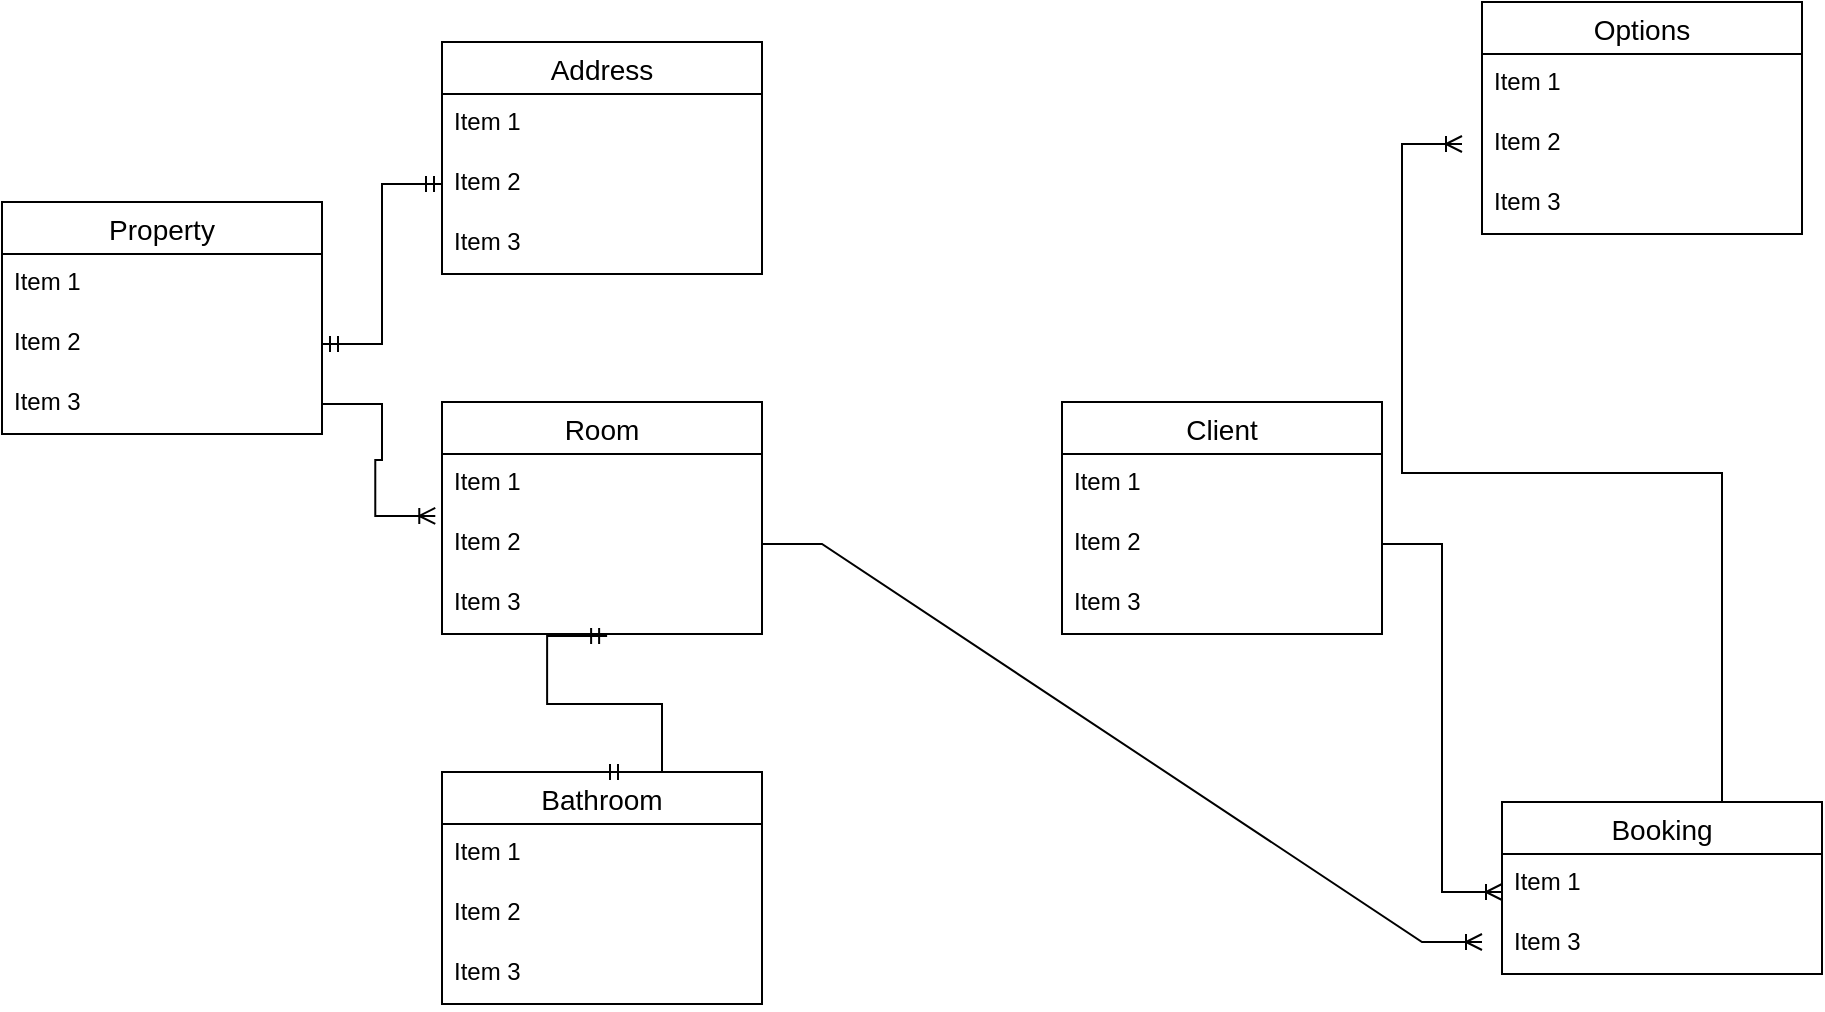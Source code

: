 <mxfile>
    <diagram name="Página-1" id="Or9wD87RA9yzhm9Do6f2">
        <mxGraphModel dx="1959" dy="800" grid="1" gridSize="10" guides="1" tooltips="1" connect="1" arrows="1" fold="1" page="1" pageScale="1" pageWidth="827" pageHeight="1169" math="0" shadow="0">
            <root>
                <mxCell id="0"/>
                <mxCell id="1" parent="0"/>
                <mxCell id="0R3fWU_Z0gOw3oKDHtPN-1" value="Client" style="swimlane;fontStyle=0;childLayout=stackLayout;horizontal=1;startSize=26;horizontalStack=0;resizeParent=1;resizeParentMax=0;resizeLast=0;collapsible=1;marginBottom=0;align=center;fontSize=14;" parent="1" vertex="1">
                    <mxGeometry x="510" y="220" width="160" height="116" as="geometry"/>
                </mxCell>
                <mxCell id="0R3fWU_Z0gOw3oKDHtPN-2" value="Item 1" style="text;strokeColor=none;fillColor=none;spacingLeft=4;spacingRight=4;overflow=hidden;rotatable=0;points=[[0,0.5],[1,0.5]];portConstraint=eastwest;fontSize=12;whiteSpace=wrap;html=1;" parent="0R3fWU_Z0gOw3oKDHtPN-1" vertex="1">
                    <mxGeometry y="26" width="160" height="30" as="geometry"/>
                </mxCell>
                <mxCell id="0R3fWU_Z0gOw3oKDHtPN-3" value="Item 2" style="text;strokeColor=none;fillColor=none;spacingLeft=4;spacingRight=4;overflow=hidden;rotatable=0;points=[[0,0.5],[1,0.5]];portConstraint=eastwest;fontSize=12;whiteSpace=wrap;html=1;" parent="0R3fWU_Z0gOw3oKDHtPN-1" vertex="1">
                    <mxGeometry y="56" width="160" height="30" as="geometry"/>
                </mxCell>
                <mxCell id="0R3fWU_Z0gOw3oKDHtPN-4" value="Item 3" style="text;strokeColor=none;fillColor=none;spacingLeft=4;spacingRight=4;overflow=hidden;rotatable=0;points=[[0,0.5],[1,0.5]];portConstraint=eastwest;fontSize=12;whiteSpace=wrap;html=1;" parent="0R3fWU_Z0gOw3oKDHtPN-1" vertex="1">
                    <mxGeometry y="86" width="160" height="30" as="geometry"/>
                </mxCell>
                <mxCell id="0R3fWU_Z0gOw3oKDHtPN-5" value="Booking" style="swimlane;fontStyle=0;childLayout=stackLayout;horizontal=1;startSize=26;horizontalStack=0;resizeParent=1;resizeParentMax=0;resizeLast=0;collapsible=1;marginBottom=0;align=center;fontSize=14;" parent="1" vertex="1">
                    <mxGeometry x="730" y="420" width="160" height="86" as="geometry"/>
                </mxCell>
                <mxCell id="0R3fWU_Z0gOw3oKDHtPN-6" value="Item 1" style="text;strokeColor=none;fillColor=none;spacingLeft=4;spacingRight=4;overflow=hidden;rotatable=0;points=[[0,0.5],[1,0.5]];portConstraint=eastwest;fontSize=12;whiteSpace=wrap;html=1;" parent="0R3fWU_Z0gOw3oKDHtPN-5" vertex="1">
                    <mxGeometry y="26" width="160" height="30" as="geometry"/>
                </mxCell>
                <mxCell id="0R3fWU_Z0gOw3oKDHtPN-8" value="Item 3" style="text;strokeColor=none;fillColor=none;spacingLeft=4;spacingRight=4;overflow=hidden;rotatable=0;points=[[0,0.5],[1,0.5]];portConstraint=eastwest;fontSize=12;whiteSpace=wrap;html=1;" parent="0R3fWU_Z0gOw3oKDHtPN-5" vertex="1">
                    <mxGeometry y="56" width="160" height="30" as="geometry"/>
                </mxCell>
                <mxCell id="0R3fWU_Z0gOw3oKDHtPN-9" value="Options" style="swimlane;fontStyle=0;childLayout=stackLayout;horizontal=1;startSize=26;horizontalStack=0;resizeParent=1;resizeParentMax=0;resizeLast=0;collapsible=1;marginBottom=0;align=center;fontSize=14;" parent="1" vertex="1">
                    <mxGeometry x="720" y="20" width="160" height="116" as="geometry"/>
                </mxCell>
                <mxCell id="0R3fWU_Z0gOw3oKDHtPN-10" value="Item 1" style="text;strokeColor=none;fillColor=none;spacingLeft=4;spacingRight=4;overflow=hidden;rotatable=0;points=[[0,0.5],[1,0.5]];portConstraint=eastwest;fontSize=12;whiteSpace=wrap;html=1;" parent="0R3fWU_Z0gOw3oKDHtPN-9" vertex="1">
                    <mxGeometry y="26" width="160" height="30" as="geometry"/>
                </mxCell>
                <mxCell id="0R3fWU_Z0gOw3oKDHtPN-11" value="Item 2" style="text;strokeColor=none;fillColor=none;spacingLeft=4;spacingRight=4;overflow=hidden;rotatable=0;points=[[0,0.5],[1,0.5]];portConstraint=eastwest;fontSize=12;whiteSpace=wrap;html=1;" parent="0R3fWU_Z0gOw3oKDHtPN-9" vertex="1">
                    <mxGeometry y="56" width="160" height="30" as="geometry"/>
                </mxCell>
                <mxCell id="0R3fWU_Z0gOw3oKDHtPN-12" value="Item 3" style="text;strokeColor=none;fillColor=none;spacingLeft=4;spacingRight=4;overflow=hidden;rotatable=0;points=[[0,0.5],[1,0.5]];portConstraint=eastwest;fontSize=12;whiteSpace=wrap;html=1;" parent="0R3fWU_Z0gOw3oKDHtPN-9" vertex="1">
                    <mxGeometry y="86" width="160" height="30" as="geometry"/>
                </mxCell>
                <mxCell id="0R3fWU_Z0gOw3oKDHtPN-17" value="Property" style="swimlane;fontStyle=0;childLayout=stackLayout;horizontal=1;startSize=26;horizontalStack=0;resizeParent=1;resizeParentMax=0;resizeLast=0;collapsible=1;marginBottom=0;align=center;fontSize=14;" parent="1" vertex="1">
                    <mxGeometry x="-20" y="120" width="160" height="116" as="geometry"/>
                </mxCell>
                <mxCell id="0R3fWU_Z0gOw3oKDHtPN-18" value="Item 1" style="text;strokeColor=none;fillColor=none;spacingLeft=4;spacingRight=4;overflow=hidden;rotatable=0;points=[[0,0.5],[1,0.5]];portConstraint=eastwest;fontSize=12;whiteSpace=wrap;html=1;" parent="0R3fWU_Z0gOw3oKDHtPN-17" vertex="1">
                    <mxGeometry y="26" width="160" height="30" as="geometry"/>
                </mxCell>
                <mxCell id="0R3fWU_Z0gOw3oKDHtPN-19" value="Item 2" style="text;strokeColor=none;fillColor=none;spacingLeft=4;spacingRight=4;overflow=hidden;rotatable=0;points=[[0,0.5],[1,0.5]];portConstraint=eastwest;fontSize=12;whiteSpace=wrap;html=1;" parent="0R3fWU_Z0gOw3oKDHtPN-17" vertex="1">
                    <mxGeometry y="56" width="160" height="30" as="geometry"/>
                </mxCell>
                <mxCell id="0R3fWU_Z0gOw3oKDHtPN-20" value="Item 3" style="text;strokeColor=none;fillColor=none;spacingLeft=4;spacingRight=4;overflow=hidden;rotatable=0;points=[[0,0.5],[1,0.5]];portConstraint=eastwest;fontSize=12;whiteSpace=wrap;html=1;" parent="0R3fWU_Z0gOw3oKDHtPN-17" vertex="1">
                    <mxGeometry y="86" width="160" height="30" as="geometry"/>
                </mxCell>
                <mxCell id="0R3fWU_Z0gOw3oKDHtPN-21" value="Address" style="swimlane;fontStyle=0;childLayout=stackLayout;horizontal=1;startSize=26;horizontalStack=0;resizeParent=1;resizeParentMax=0;resizeLast=0;collapsible=1;marginBottom=0;align=center;fontSize=14;" parent="1" vertex="1">
                    <mxGeometry x="200" y="40" width="160" height="116" as="geometry"/>
                </mxCell>
                <mxCell id="0R3fWU_Z0gOw3oKDHtPN-22" value="Item 1" style="text;strokeColor=none;fillColor=none;spacingLeft=4;spacingRight=4;overflow=hidden;rotatable=0;points=[[0,0.5],[1,0.5]];portConstraint=eastwest;fontSize=12;whiteSpace=wrap;html=1;" parent="0R3fWU_Z0gOw3oKDHtPN-21" vertex="1">
                    <mxGeometry y="26" width="160" height="30" as="geometry"/>
                </mxCell>
                <mxCell id="0R3fWU_Z0gOw3oKDHtPN-23" value="Item 2" style="text;strokeColor=none;fillColor=none;spacingLeft=4;spacingRight=4;overflow=hidden;rotatable=0;points=[[0,0.5],[1,0.5]];portConstraint=eastwest;fontSize=12;whiteSpace=wrap;html=1;" parent="0R3fWU_Z0gOw3oKDHtPN-21" vertex="1">
                    <mxGeometry y="56" width="160" height="30" as="geometry"/>
                </mxCell>
                <mxCell id="0R3fWU_Z0gOw3oKDHtPN-24" value="Item 3" style="text;strokeColor=none;fillColor=none;spacingLeft=4;spacingRight=4;overflow=hidden;rotatable=0;points=[[0,0.5],[1,0.5]];portConstraint=eastwest;fontSize=12;whiteSpace=wrap;html=1;" parent="0R3fWU_Z0gOw3oKDHtPN-21" vertex="1">
                    <mxGeometry y="86" width="160" height="30" as="geometry"/>
                </mxCell>
                <mxCell id="0R3fWU_Z0gOw3oKDHtPN-25" value="Room" style="swimlane;fontStyle=0;childLayout=stackLayout;horizontal=1;startSize=26;horizontalStack=0;resizeParent=1;resizeParentMax=0;resizeLast=0;collapsible=1;marginBottom=0;align=center;fontSize=14;" parent="1" vertex="1">
                    <mxGeometry x="200" y="220" width="160" height="116" as="geometry"/>
                </mxCell>
                <mxCell id="0R3fWU_Z0gOw3oKDHtPN-26" value="Item 1" style="text;strokeColor=none;fillColor=none;spacingLeft=4;spacingRight=4;overflow=hidden;rotatable=0;points=[[0,0.5],[1,0.5]];portConstraint=eastwest;fontSize=12;whiteSpace=wrap;html=1;" parent="0R3fWU_Z0gOw3oKDHtPN-25" vertex="1">
                    <mxGeometry y="26" width="160" height="30" as="geometry"/>
                </mxCell>
                <mxCell id="0R3fWU_Z0gOw3oKDHtPN-27" value="Item 2" style="text;strokeColor=none;fillColor=none;spacingLeft=4;spacingRight=4;overflow=hidden;rotatable=0;points=[[0,0.5],[1,0.5]];portConstraint=eastwest;fontSize=12;whiteSpace=wrap;html=1;" parent="0R3fWU_Z0gOw3oKDHtPN-25" vertex="1">
                    <mxGeometry y="56" width="160" height="30" as="geometry"/>
                </mxCell>
                <mxCell id="0R3fWU_Z0gOw3oKDHtPN-28" value="Item 3" style="text;strokeColor=none;fillColor=none;spacingLeft=4;spacingRight=4;overflow=hidden;rotatable=0;points=[[0,0.5],[1,0.5]];portConstraint=eastwest;fontSize=12;whiteSpace=wrap;html=1;" parent="0R3fWU_Z0gOw3oKDHtPN-25" vertex="1">
                    <mxGeometry y="86" width="160" height="30" as="geometry"/>
                </mxCell>
                <mxCell id="0R3fWU_Z0gOw3oKDHtPN-34" value="" style="edgeStyle=entityRelationEdgeStyle;fontSize=12;html=1;endArrow=ERmandOne;startArrow=ERmandOne;rounded=0;exitX=1;exitY=0.5;exitDx=0;exitDy=0;entryX=0;entryY=0.5;entryDx=0;entryDy=0;" parent="1" source="0R3fWU_Z0gOw3oKDHtPN-19" target="0R3fWU_Z0gOw3oKDHtPN-23" edge="1">
                    <mxGeometry width="100" height="100" relative="1" as="geometry">
                        <mxPoint x="360" y="340" as="sourcePoint"/>
                        <mxPoint x="460" y="240" as="targetPoint"/>
                    </mxGeometry>
                </mxCell>
                <mxCell id="0R3fWU_Z0gOw3oKDHtPN-38" value="" style="edgeStyle=entityRelationEdgeStyle;fontSize=12;html=1;endArrow=ERoneToMany;rounded=0;exitX=1;exitY=0.5;exitDx=0;exitDy=0;entryX=-0.021;entryY=0.033;entryDx=0;entryDy=0;entryPerimeter=0;fontStyle=1" parent="1" source="0R3fWU_Z0gOw3oKDHtPN-20" target="0R3fWU_Z0gOw3oKDHtPN-27" edge="1">
                    <mxGeometry width="100" height="100" relative="1" as="geometry">
                        <mxPoint x="90" y="350" as="sourcePoint"/>
                        <mxPoint x="190" y="250" as="targetPoint"/>
                    </mxGeometry>
                </mxCell>
                <mxCell id="0R3fWU_Z0gOw3oKDHtPN-39" value="" style="edgeStyle=entityRelationEdgeStyle;fontSize=12;html=1;endArrow=ERoneToMany;rounded=0;exitX=1;exitY=0.5;exitDx=0;exitDy=0;entryX=0;entryY=0.5;entryDx=0;entryDy=0;" parent="1" source="0R3fWU_Z0gOw3oKDHtPN-3" edge="1">
                    <mxGeometry width="100" height="100" relative="1" as="geometry">
                        <mxPoint x="670" y="291" as="sourcePoint"/>
                        <mxPoint x="730" y="465" as="targetPoint"/>
                    </mxGeometry>
                </mxCell>
                <mxCell id="0R3fWU_Z0gOw3oKDHtPN-40" value="" style="edgeStyle=entityRelationEdgeStyle;fontSize=12;html=1;endArrow=ERoneToMany;rounded=0;exitX=0.5;exitY=0;exitDx=0;exitDy=0;entryX=0;entryY=0.5;entryDx=0;entryDy=0;" parent="1" source="0R3fWU_Z0gOw3oKDHtPN-5" edge="1">
                    <mxGeometry width="100" height="100" relative="1" as="geometry">
                        <mxPoint x="790" y="220" as="sourcePoint"/>
                        <mxPoint x="710" y="91" as="targetPoint"/>
                        <Array as="points">
                            <mxPoint x="670" y="160"/>
                            <mxPoint x="670" y="160"/>
                            <mxPoint x="680" y="150"/>
                        </Array>
                    </mxGeometry>
                </mxCell>
                <mxCell id="0R3fWU_Z0gOw3oKDHtPN-45" value="" style="edgeStyle=entityRelationEdgeStyle;fontSize=12;html=1;endArrow=ERoneToMany;rounded=0;exitX=1;exitY=0.5;exitDx=0;exitDy=0;" parent="1" edge="1" source="0R3fWU_Z0gOw3oKDHtPN-27">
                    <mxGeometry width="100" height="100" relative="1" as="geometry">
                        <mxPoint x="360.0" y="336" as="sourcePoint"/>
                        <mxPoint x="720" y="490" as="targetPoint"/>
                    </mxGeometry>
                </mxCell>
                <mxCell id="2" value="Bathroom" style="swimlane;fontStyle=0;childLayout=stackLayout;horizontal=1;startSize=26;horizontalStack=0;resizeParent=1;resizeParentMax=0;resizeLast=0;collapsible=1;marginBottom=0;align=center;fontSize=14;" vertex="1" parent="1">
                    <mxGeometry x="200" y="405" width="160" height="116" as="geometry"/>
                </mxCell>
                <mxCell id="3" value="Item 1" style="text;strokeColor=none;fillColor=none;spacingLeft=4;spacingRight=4;overflow=hidden;rotatable=0;points=[[0,0.5],[1,0.5]];portConstraint=eastwest;fontSize=12;whiteSpace=wrap;html=1;" vertex="1" parent="2">
                    <mxGeometry y="26" width="160" height="30" as="geometry"/>
                </mxCell>
                <mxCell id="4" value="Item 2" style="text;strokeColor=none;fillColor=none;spacingLeft=4;spacingRight=4;overflow=hidden;rotatable=0;points=[[0,0.5],[1,0.5]];portConstraint=eastwest;fontSize=12;whiteSpace=wrap;html=1;" vertex="1" parent="2">
                    <mxGeometry y="56" width="160" height="30" as="geometry"/>
                </mxCell>
                <mxCell id="5" value="Item 3" style="text;strokeColor=none;fillColor=none;spacingLeft=4;spacingRight=4;overflow=hidden;rotatable=0;points=[[0,0.5],[1,0.5]];portConstraint=eastwest;fontSize=12;whiteSpace=wrap;html=1;" vertex="1" parent="2">
                    <mxGeometry y="86" width="160" height="30" as="geometry"/>
                </mxCell>
                <mxCell id="7" value="" style="edgeStyle=entityRelationEdgeStyle;fontSize=12;html=1;endArrow=ERmandOne;startArrow=ERmandOne;rounded=0;entryX=0.516;entryY=1.033;entryDx=0;entryDy=0;entryPerimeter=0;exitX=0.5;exitY=0;exitDx=0;exitDy=0;" edge="1" parent="1" source="2" target="0R3fWU_Z0gOw3oKDHtPN-28">
                    <mxGeometry width="100" height="100" relative="1" as="geometry">
                        <mxPoint x="260" y="390" as="sourcePoint"/>
                        <mxPoint x="210" y="121" as="targetPoint"/>
                    </mxGeometry>
                </mxCell>
            </root>
        </mxGraphModel>
    </diagram>
</mxfile>
